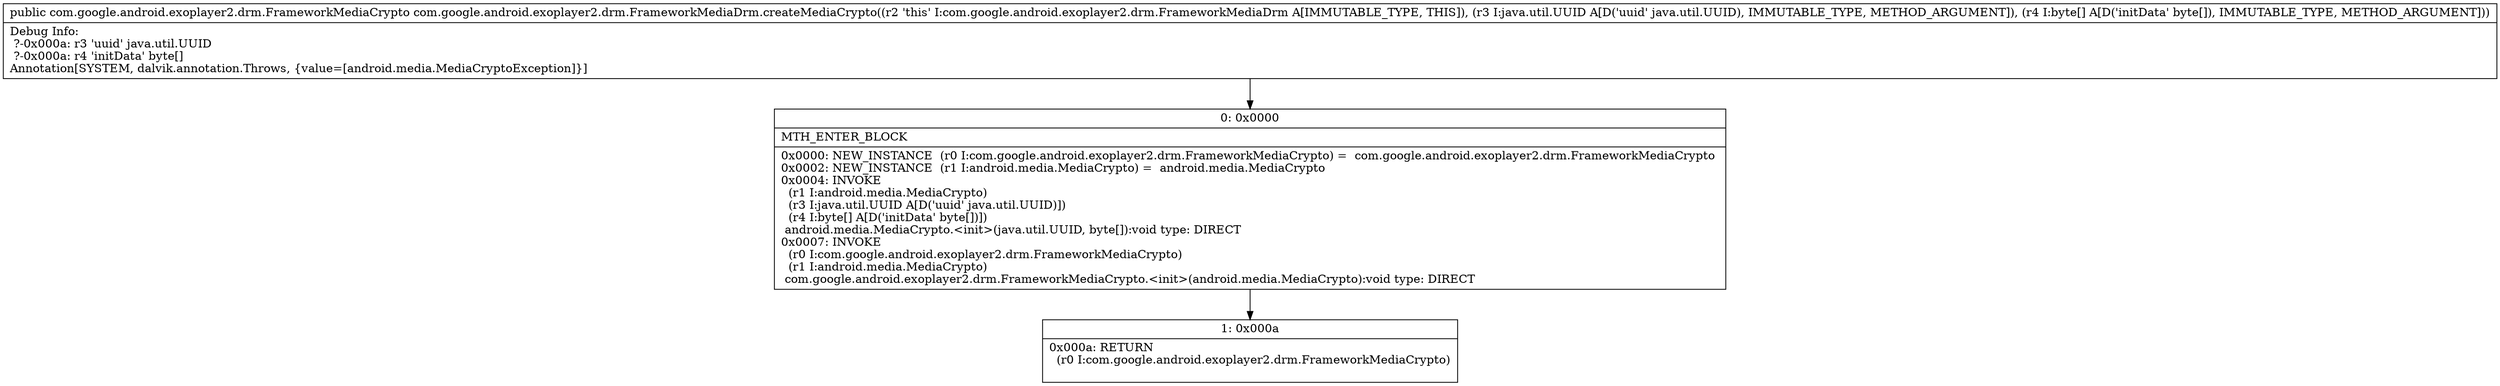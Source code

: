 digraph "CFG forcom.google.android.exoplayer2.drm.FrameworkMediaDrm.createMediaCrypto(Ljava\/util\/UUID;[B)Lcom\/google\/android\/exoplayer2\/drm\/FrameworkMediaCrypto;" {
Node_0 [shape=record,label="{0\:\ 0x0000|MTH_ENTER_BLOCK\l|0x0000: NEW_INSTANCE  (r0 I:com.google.android.exoplayer2.drm.FrameworkMediaCrypto) =  com.google.android.exoplayer2.drm.FrameworkMediaCrypto \l0x0002: NEW_INSTANCE  (r1 I:android.media.MediaCrypto) =  android.media.MediaCrypto \l0x0004: INVOKE  \l  (r1 I:android.media.MediaCrypto)\l  (r3 I:java.util.UUID A[D('uuid' java.util.UUID)])\l  (r4 I:byte[] A[D('initData' byte[])])\l android.media.MediaCrypto.\<init\>(java.util.UUID, byte[]):void type: DIRECT \l0x0007: INVOKE  \l  (r0 I:com.google.android.exoplayer2.drm.FrameworkMediaCrypto)\l  (r1 I:android.media.MediaCrypto)\l com.google.android.exoplayer2.drm.FrameworkMediaCrypto.\<init\>(android.media.MediaCrypto):void type: DIRECT \l}"];
Node_1 [shape=record,label="{1\:\ 0x000a|0x000a: RETURN  \l  (r0 I:com.google.android.exoplayer2.drm.FrameworkMediaCrypto)\l \l}"];
MethodNode[shape=record,label="{public com.google.android.exoplayer2.drm.FrameworkMediaCrypto com.google.android.exoplayer2.drm.FrameworkMediaDrm.createMediaCrypto((r2 'this' I:com.google.android.exoplayer2.drm.FrameworkMediaDrm A[IMMUTABLE_TYPE, THIS]), (r3 I:java.util.UUID A[D('uuid' java.util.UUID), IMMUTABLE_TYPE, METHOD_ARGUMENT]), (r4 I:byte[] A[D('initData' byte[]), IMMUTABLE_TYPE, METHOD_ARGUMENT]))  | Debug Info:\l  ?\-0x000a: r3 'uuid' java.util.UUID\l  ?\-0x000a: r4 'initData' byte[]\lAnnotation[SYSTEM, dalvik.annotation.Throws, \{value=[android.media.MediaCryptoException]\}]\l}"];
MethodNode -> Node_0;
Node_0 -> Node_1;
}

